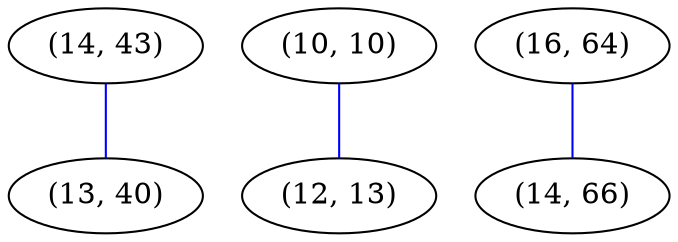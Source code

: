 graph "" {
"(14, 43)";
"(10, 10)";
"(12, 13)";
"(16, 64)";
"(13, 40)";
"(14, 66)";
"(14, 43)" -- "(13, 40)"  [color=blue, key=0, weight=3];
"(10, 10)" -- "(12, 13)"  [color=blue, key=0, weight=3];
"(16, 64)" -- "(14, 66)"  [color=blue, key=0, weight=3];
}
